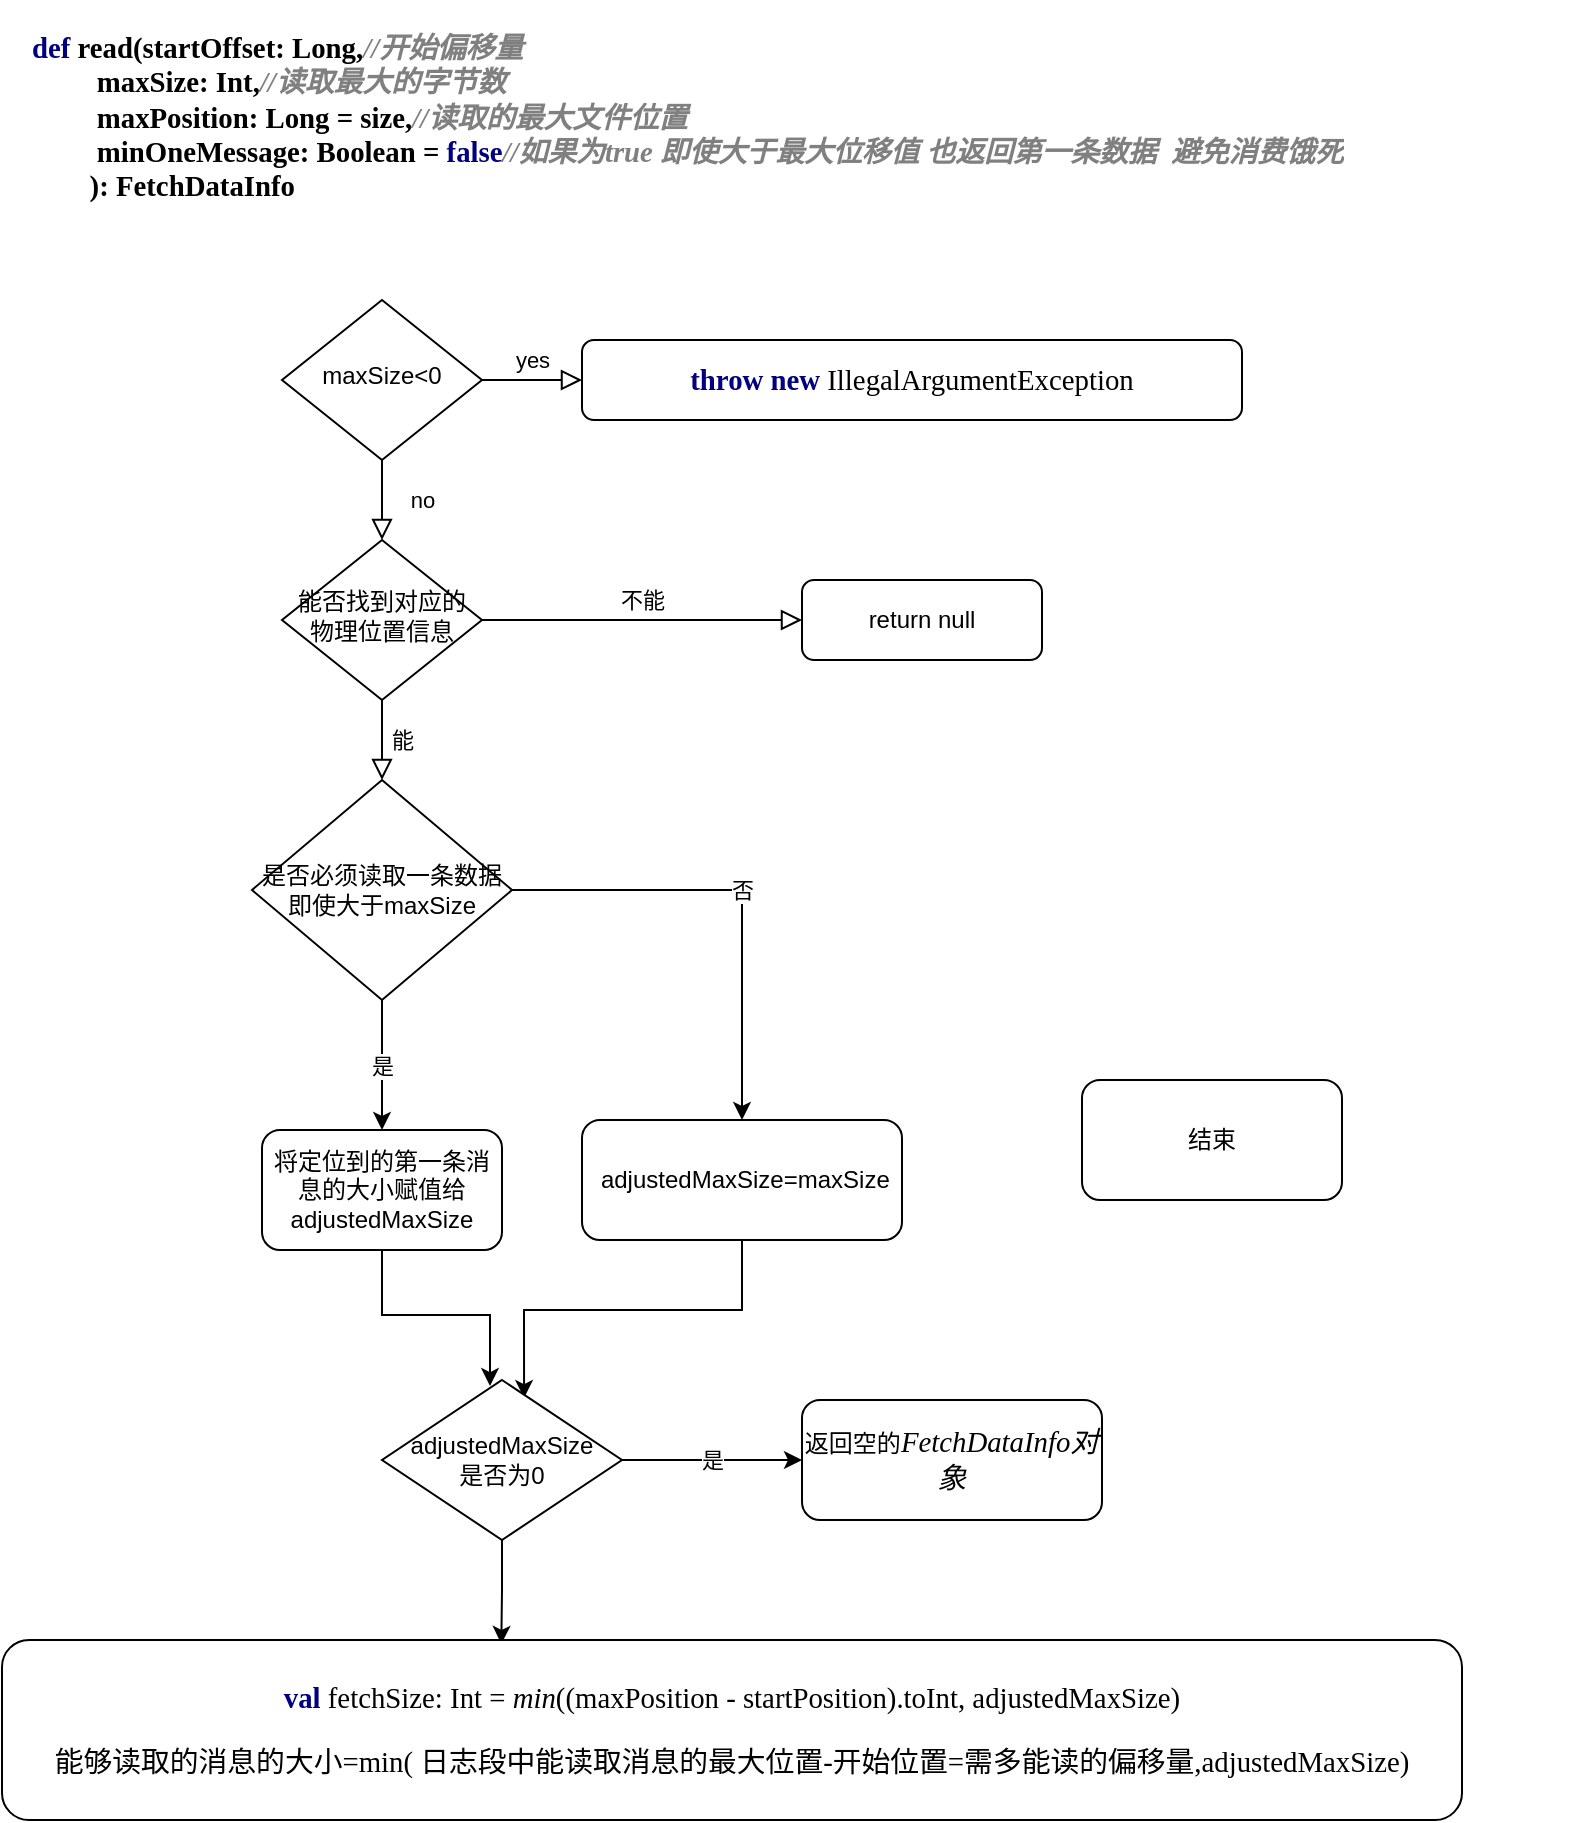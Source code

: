 <mxfile version="14.6.3" type="github">
  <diagram id="C5RBs43oDa-KdzZeNtuy" name="Page-1">
    <mxGraphModel dx="2062" dy="1194" grid="1" gridSize="10" guides="1" tooltips="1" connect="1" arrows="1" fold="1" page="1" pageScale="1" pageWidth="827" pageHeight="1169" math="0" shadow="0">
      <root>
        <mxCell id="WIyWlLk6GJQsqaUBKTNV-0" />
        <mxCell id="WIyWlLk6GJQsqaUBKTNV-1" parent="WIyWlLk6GJQsqaUBKTNV-0" />
        <mxCell id="WIyWlLk6GJQsqaUBKTNV-4" value="no" style="rounded=0;html=1;jettySize=auto;orthogonalLoop=1;fontSize=11;endArrow=block;endFill=0;endSize=8;strokeWidth=1;shadow=0;labelBackgroundColor=none;edgeStyle=orthogonalEdgeStyle;" parent="WIyWlLk6GJQsqaUBKTNV-1" source="WIyWlLk6GJQsqaUBKTNV-6" target="WIyWlLk6GJQsqaUBKTNV-10" edge="1">
          <mxGeometry y="20" relative="1" as="geometry">
            <mxPoint as="offset" />
          </mxGeometry>
        </mxCell>
        <mxCell id="WIyWlLk6GJQsqaUBKTNV-5" value="yes" style="edgeStyle=orthogonalEdgeStyle;rounded=0;html=1;jettySize=auto;orthogonalLoop=1;fontSize=11;endArrow=block;endFill=0;endSize=8;strokeWidth=1;shadow=0;labelBackgroundColor=none;" parent="WIyWlLk6GJQsqaUBKTNV-1" source="WIyWlLk6GJQsqaUBKTNV-6" target="WIyWlLk6GJQsqaUBKTNV-7" edge="1">
          <mxGeometry y="10" relative="1" as="geometry">
            <mxPoint as="offset" />
          </mxGeometry>
        </mxCell>
        <mxCell id="WIyWlLk6GJQsqaUBKTNV-6" value="maxSize&amp;lt;0" style="rhombus;whiteSpace=wrap;html=1;shadow=0;fontFamily=Helvetica;fontSize=12;align=center;strokeWidth=1;spacing=6;spacingTop=-4;" parent="WIyWlLk6GJQsqaUBKTNV-1" vertex="1">
          <mxGeometry x="170" y="170" width="100" height="80" as="geometry" />
        </mxCell>
        <mxCell id="WIyWlLk6GJQsqaUBKTNV-7" value="&lt;pre style=&quot;background-color: rgb(255 , 255 , 255) ; font-family: &amp;#34;consolas&amp;#34; ; font-size: 10.8pt&quot;&gt;&lt;span style=&quot;color: #000080 ; font-weight: bold&quot;&gt;throw new &lt;/span&gt;IllegalArgumentException&lt;/pre&gt;" style="rounded=1;whiteSpace=wrap;html=1;fontSize=12;glass=0;strokeWidth=1;shadow=0;" parent="WIyWlLk6GJQsqaUBKTNV-1" vertex="1">
          <mxGeometry x="320" y="190" width="330" height="40" as="geometry" />
        </mxCell>
        <mxCell id="WIyWlLk6GJQsqaUBKTNV-8" value="能" style="rounded=0;html=1;jettySize=auto;orthogonalLoop=1;fontSize=11;endArrow=block;endFill=0;endSize=8;strokeWidth=1;shadow=0;labelBackgroundColor=none;edgeStyle=orthogonalEdgeStyle;" parent="WIyWlLk6GJQsqaUBKTNV-1" source="WIyWlLk6GJQsqaUBKTNV-10" edge="1">
          <mxGeometry y="10" relative="1" as="geometry">
            <mxPoint as="offset" />
            <mxPoint x="220" y="410" as="targetPoint" />
          </mxGeometry>
        </mxCell>
        <mxCell id="WIyWlLk6GJQsqaUBKTNV-9" value="不能" style="edgeStyle=orthogonalEdgeStyle;rounded=0;html=1;jettySize=auto;orthogonalLoop=1;fontSize=11;endArrow=block;endFill=0;endSize=8;strokeWidth=1;shadow=0;labelBackgroundColor=none;exitX=1;exitY=0.5;exitDx=0;exitDy=0;" parent="WIyWlLk6GJQsqaUBKTNV-1" source="WIyWlLk6GJQsqaUBKTNV-10" target="WIyWlLk6GJQsqaUBKTNV-12" edge="1">
          <mxGeometry y="10" relative="1" as="geometry">
            <mxPoint as="offset" />
            <mxPoint x="320" y="430" as="sourcePoint" />
          </mxGeometry>
        </mxCell>
        <mxCell id="WIyWlLk6GJQsqaUBKTNV-10" value="能否找到对应的物理位置信息" style="rhombus;whiteSpace=wrap;html=1;shadow=0;fontFamily=Helvetica;fontSize=12;align=center;strokeWidth=1;spacing=6;spacingTop=-4;" parent="WIyWlLk6GJQsqaUBKTNV-1" vertex="1">
          <mxGeometry x="170" y="290" width="100" height="80" as="geometry" />
        </mxCell>
        <mxCell id="WIyWlLk6GJQsqaUBKTNV-12" value="return null" style="rounded=1;whiteSpace=wrap;html=1;fontSize=12;glass=0;strokeWidth=1;shadow=0;" parent="WIyWlLk6GJQsqaUBKTNV-1" vertex="1">
          <mxGeometry x="430" y="310" width="120" height="40" as="geometry" />
        </mxCell>
        <mxCell id="07PyxTeU6L3mYRG1JjGB-0" value="&lt;h1&gt;&lt;pre style=&quot;background-color: rgb(255 , 255 , 255) ; font-family: &amp;#34;consolas&amp;#34; ; font-size: 10.8pt&quot;&gt;&lt;span style=&quot;color: rgb(0 , 0 , 128)&quot;&gt;def &lt;/span&gt;read(startOffset: Long,&lt;span style=&quot;color: #808080 ; font-style: italic&quot;&gt;//&lt;/span&gt;&lt;span style=&quot;color: #808080 ; font-style: italic ; font-family: &amp;#34;宋体&amp;#34;&quot;&gt;开始偏移量&lt;br&gt;&lt;/span&gt;&lt;span style=&quot;color: #808080 ; font-style: italic ; font-family: &amp;#34;宋体&amp;#34;&quot;&gt;         &lt;/span&gt;maxSize: Int,&lt;span style=&quot;color: #808080 ; font-style: italic&quot;&gt;//&lt;/span&gt;&lt;span style=&quot;color: #808080 ; font-style: italic ; font-family: &amp;#34;宋体&amp;#34;&quot;&gt;读取最大的字节数&lt;br&gt;&lt;/span&gt;&lt;span style=&quot;color: #808080 ; font-style: italic ; font-family: &amp;#34;宋体&amp;#34;&quot;&gt;         &lt;/span&gt;maxPosition: Long = size,&lt;span style=&quot;color: #808080 ; font-style: italic&quot;&gt;//&lt;/span&gt;&lt;span style=&quot;color: #808080 ; font-style: italic ; font-family: &amp;#34;宋体&amp;#34;&quot;&gt;读取的最大文件位置&lt;br&gt;&lt;/span&gt;&lt;span style=&quot;color: #808080 ; font-style: italic ; font-family: &amp;#34;宋体&amp;#34;&quot;&gt;         &lt;/span&gt;minOneMessage: Boolean = &lt;span style=&quot;color: rgb(0 , 0 , 128)&quot;&gt;false&lt;/span&gt;&lt;span style=&quot;color: #808080 ; font-style: italic&quot;&gt;//&lt;/span&gt;&lt;span style=&quot;color: #808080 ; font-style: italic ; font-family: &amp;#34;宋体&amp;#34;&quot;&gt;如果为&lt;/span&gt;&lt;span style=&quot;color: #808080 ; font-style: italic&quot;&gt;true &lt;/span&gt;&lt;span style=&quot;color: #808080 ; font-style: italic ; font-family: &amp;#34;宋体&amp;#34;&quot;&gt;即使大于最大位移值 也返回第一条数据  避免消费饿死&lt;br&gt;&lt;/span&gt;&lt;span style=&quot;color: #808080 ; font-style: italic ; font-family: &amp;#34;宋体&amp;#34;&quot;&gt;        &lt;/span&gt;): FetchDataInfo&lt;/pre&gt;&lt;/h1&gt;" style="text;html=1;strokeColor=none;fillColor=none;spacing=5;spacingTop=-20;whiteSpace=wrap;overflow=hidden;rounded=0;" vertex="1" parent="WIyWlLk6GJQsqaUBKTNV-1">
          <mxGeometry x="40" y="30" width="780" height="100" as="geometry" />
        </mxCell>
        <mxCell id="07PyxTeU6L3mYRG1JjGB-2" value="结束" style="rounded=1;whiteSpace=wrap;html=1;" vertex="1" parent="WIyWlLk6GJQsqaUBKTNV-1">
          <mxGeometry x="570" y="560" width="130" height="60" as="geometry" />
        </mxCell>
        <mxCell id="07PyxTeU6L3mYRG1JjGB-5" value="是" style="edgeStyle=orthogonalEdgeStyle;rounded=0;orthogonalLoop=1;jettySize=auto;html=1;exitX=0.5;exitY=1;exitDx=0;exitDy=0;entryX=0.5;entryY=0;entryDx=0;entryDy=0;" edge="1" parent="WIyWlLk6GJQsqaUBKTNV-1" source="07PyxTeU6L3mYRG1JjGB-3" target="07PyxTeU6L3mYRG1JjGB-4">
          <mxGeometry relative="1" as="geometry" />
        </mxCell>
        <mxCell id="07PyxTeU6L3mYRG1JjGB-7" value="否" style="edgeStyle=orthogonalEdgeStyle;rounded=0;orthogonalLoop=1;jettySize=auto;html=1;exitX=1;exitY=0.5;exitDx=0;exitDy=0;entryX=0.5;entryY=0;entryDx=0;entryDy=0;" edge="1" parent="WIyWlLk6GJQsqaUBKTNV-1" source="07PyxTeU6L3mYRG1JjGB-3" target="07PyxTeU6L3mYRG1JjGB-6">
          <mxGeometry relative="1" as="geometry" />
        </mxCell>
        <mxCell id="07PyxTeU6L3mYRG1JjGB-3" value="是否必须读取一条数据&lt;br&gt;即使大于maxSize" style="rhombus;whiteSpace=wrap;html=1;" vertex="1" parent="WIyWlLk6GJQsqaUBKTNV-1">
          <mxGeometry x="155" y="410" width="130" height="110" as="geometry" />
        </mxCell>
        <mxCell id="07PyxTeU6L3mYRG1JjGB-9" style="edgeStyle=orthogonalEdgeStyle;rounded=0;orthogonalLoop=1;jettySize=auto;html=1;exitX=0.5;exitY=1;exitDx=0;exitDy=0;entryX=0.45;entryY=0.038;entryDx=0;entryDy=0;entryPerimeter=0;" edge="1" parent="WIyWlLk6GJQsqaUBKTNV-1" source="07PyxTeU6L3mYRG1JjGB-4" target="07PyxTeU6L3mYRG1JjGB-11">
          <mxGeometry relative="1" as="geometry">
            <mxPoint x="281" y="697" as="targetPoint" />
          </mxGeometry>
        </mxCell>
        <mxCell id="07PyxTeU6L3mYRG1JjGB-4" value="将定位到的第一条消息的大小赋值给adjustedMaxSize" style="rounded=1;whiteSpace=wrap;html=1;" vertex="1" parent="WIyWlLk6GJQsqaUBKTNV-1">
          <mxGeometry x="160" y="585" width="120" height="60" as="geometry" />
        </mxCell>
        <mxCell id="07PyxTeU6L3mYRG1JjGB-10" style="edgeStyle=orthogonalEdgeStyle;rounded=0;orthogonalLoop=1;jettySize=auto;html=1;exitX=0.5;exitY=1;exitDx=0;exitDy=0;entryX=0.592;entryY=0.113;entryDx=0;entryDy=0;entryPerimeter=0;" edge="1" parent="WIyWlLk6GJQsqaUBKTNV-1" source="07PyxTeU6L3mYRG1JjGB-6" target="07PyxTeU6L3mYRG1JjGB-11">
          <mxGeometry relative="1" as="geometry">
            <mxPoint x="290" y="700" as="targetPoint" />
          </mxGeometry>
        </mxCell>
        <mxCell id="07PyxTeU6L3mYRG1JjGB-6" value="&amp;nbsp;adjustedMaxSize=maxSize" style="rounded=1;whiteSpace=wrap;html=1;" vertex="1" parent="WIyWlLk6GJQsqaUBKTNV-1">
          <mxGeometry x="320" y="580" width="160" height="60" as="geometry" />
        </mxCell>
        <mxCell id="07PyxTeU6L3mYRG1JjGB-14" value="是" style="edgeStyle=orthogonalEdgeStyle;rounded=0;orthogonalLoop=1;jettySize=auto;html=1;exitX=1;exitY=0.5;exitDx=0;exitDy=0;entryX=0;entryY=0.5;entryDx=0;entryDy=0;" edge="1" parent="WIyWlLk6GJQsqaUBKTNV-1" source="07PyxTeU6L3mYRG1JjGB-11" target="07PyxTeU6L3mYRG1JjGB-13">
          <mxGeometry relative="1" as="geometry" />
        </mxCell>
        <mxCell id="07PyxTeU6L3mYRG1JjGB-19" style="edgeStyle=orthogonalEdgeStyle;rounded=0;orthogonalLoop=1;jettySize=auto;html=1;entryX=0.342;entryY=0.022;entryDx=0;entryDy=0;entryPerimeter=0;" edge="1" parent="WIyWlLk6GJQsqaUBKTNV-1" source="07PyxTeU6L3mYRG1JjGB-11" target="07PyxTeU6L3mYRG1JjGB-15">
          <mxGeometry relative="1" as="geometry" />
        </mxCell>
        <mxCell id="07PyxTeU6L3mYRG1JjGB-11" value="adjustedMaxSize&lt;br&gt;是否为0" style="rhombus;whiteSpace=wrap;html=1;" vertex="1" parent="WIyWlLk6GJQsqaUBKTNV-1">
          <mxGeometry x="220" y="710" width="120" height="80" as="geometry" />
        </mxCell>
        <mxCell id="07PyxTeU6L3mYRG1JjGB-13" value="返回空的&lt;span style=&quot;font-style: italic ; background-color: rgb(255 , 255 , 255) ; font-family: &amp;#34;consolas&amp;#34; ; font-size: 10.8pt&quot;&gt;FetchDataInfo对象&lt;/span&gt;" style="rounded=1;whiteSpace=wrap;html=1;" vertex="1" parent="WIyWlLk6GJQsqaUBKTNV-1">
          <mxGeometry x="430" y="720" width="150" height="60" as="geometry" />
        </mxCell>
        <mxCell id="07PyxTeU6L3mYRG1JjGB-15" value="&lt;pre style=&quot;background-color: rgb(255 , 255 , 255) ; font-family: &amp;#34;consolas&amp;#34; ; font-size: 10.8pt&quot;&gt;&lt;span style=&quot;color: #000080 ; font-weight: bold&quot;&gt;val &lt;/span&gt;fetchSize: Int = &lt;span style=&quot;font-style: italic&quot;&gt;min&lt;/span&gt;((maxPosition - startPosition).toInt, adjustedMaxSize)&lt;/pre&gt;&lt;pre style=&quot;background-color: rgb(255 , 255 , 255) ; font-family: &amp;#34;consolas&amp;#34; ; font-size: 10.8pt&quot;&gt;能够读取的消息的大小=min( 日志段中能读取消息的最大位置-开始位置=需多能读的偏移量,adjustedMaxSize)&lt;/pre&gt;" style="rounded=1;whiteSpace=wrap;html=1;" vertex="1" parent="WIyWlLk6GJQsqaUBKTNV-1">
          <mxGeometry x="30" y="840" width="730" height="90" as="geometry" />
        </mxCell>
      </root>
    </mxGraphModel>
  </diagram>
</mxfile>
